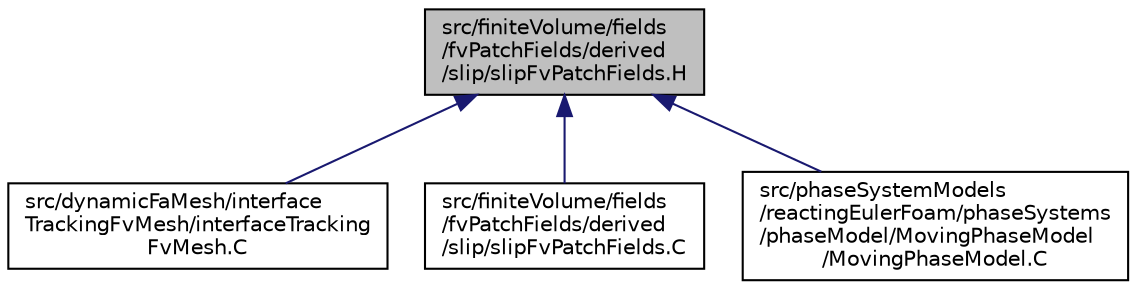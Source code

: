 digraph "src/finiteVolume/fields/fvPatchFields/derived/slip/slipFvPatchFields.H"
{
  bgcolor="transparent";
  edge [fontname="Helvetica",fontsize="10",labelfontname="Helvetica",labelfontsize="10"];
  node [fontname="Helvetica",fontsize="10",shape=record];
  Node1 [label="src/finiteVolume/fields\l/fvPatchFields/derived\l/slip/slipFvPatchFields.H",height=0.2,width=0.4,color="black", fillcolor="grey75", style="filled" fontcolor="black"];
  Node1 -> Node2 [dir="back",color="midnightblue",fontsize="10",style="solid",fontname="Helvetica"];
  Node2 [label="src/dynamicFaMesh/interface\lTrackingFvMesh/interfaceTracking\lFvMesh.C",height=0.2,width=0.4,color="black",URL="$interfaceTrackingFvMesh_8C.html"];
  Node1 -> Node3 [dir="back",color="midnightblue",fontsize="10",style="solid",fontname="Helvetica"];
  Node3 [label="src/finiteVolume/fields\l/fvPatchFields/derived\l/slip/slipFvPatchFields.C",height=0.2,width=0.4,color="black",URL="$slipFvPatchFields_8C.html"];
  Node1 -> Node4 [dir="back",color="midnightblue",fontsize="10",style="solid",fontname="Helvetica"];
  Node4 [label="src/phaseSystemModels\l/reactingEulerFoam/phaseSystems\l/phaseModel/MovingPhaseModel\l/MovingPhaseModel.C",height=0.2,width=0.4,color="black",URL="$src_2phaseSystemModels_2reactingEulerFoam_2phaseSystems_2phaseModel_2MovingPhaseModel_2MovingPhaseModel_8C.html"];
}

